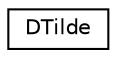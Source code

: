 digraph "Graphical Class Hierarchy"
{
 // LATEX_PDF_SIZE
  edge [fontname="Helvetica",fontsize="10",labelfontname="Helvetica",labelfontsize="10"];
  node [fontname="Helvetica",fontsize="10",shape=record];
  rankdir="LR";
  Node0 [label="DTilde",height=0.2,width=0.4,color="black", fillcolor="white", style="filled",URL="$classDTilde.html",tooltip=" "];
}
